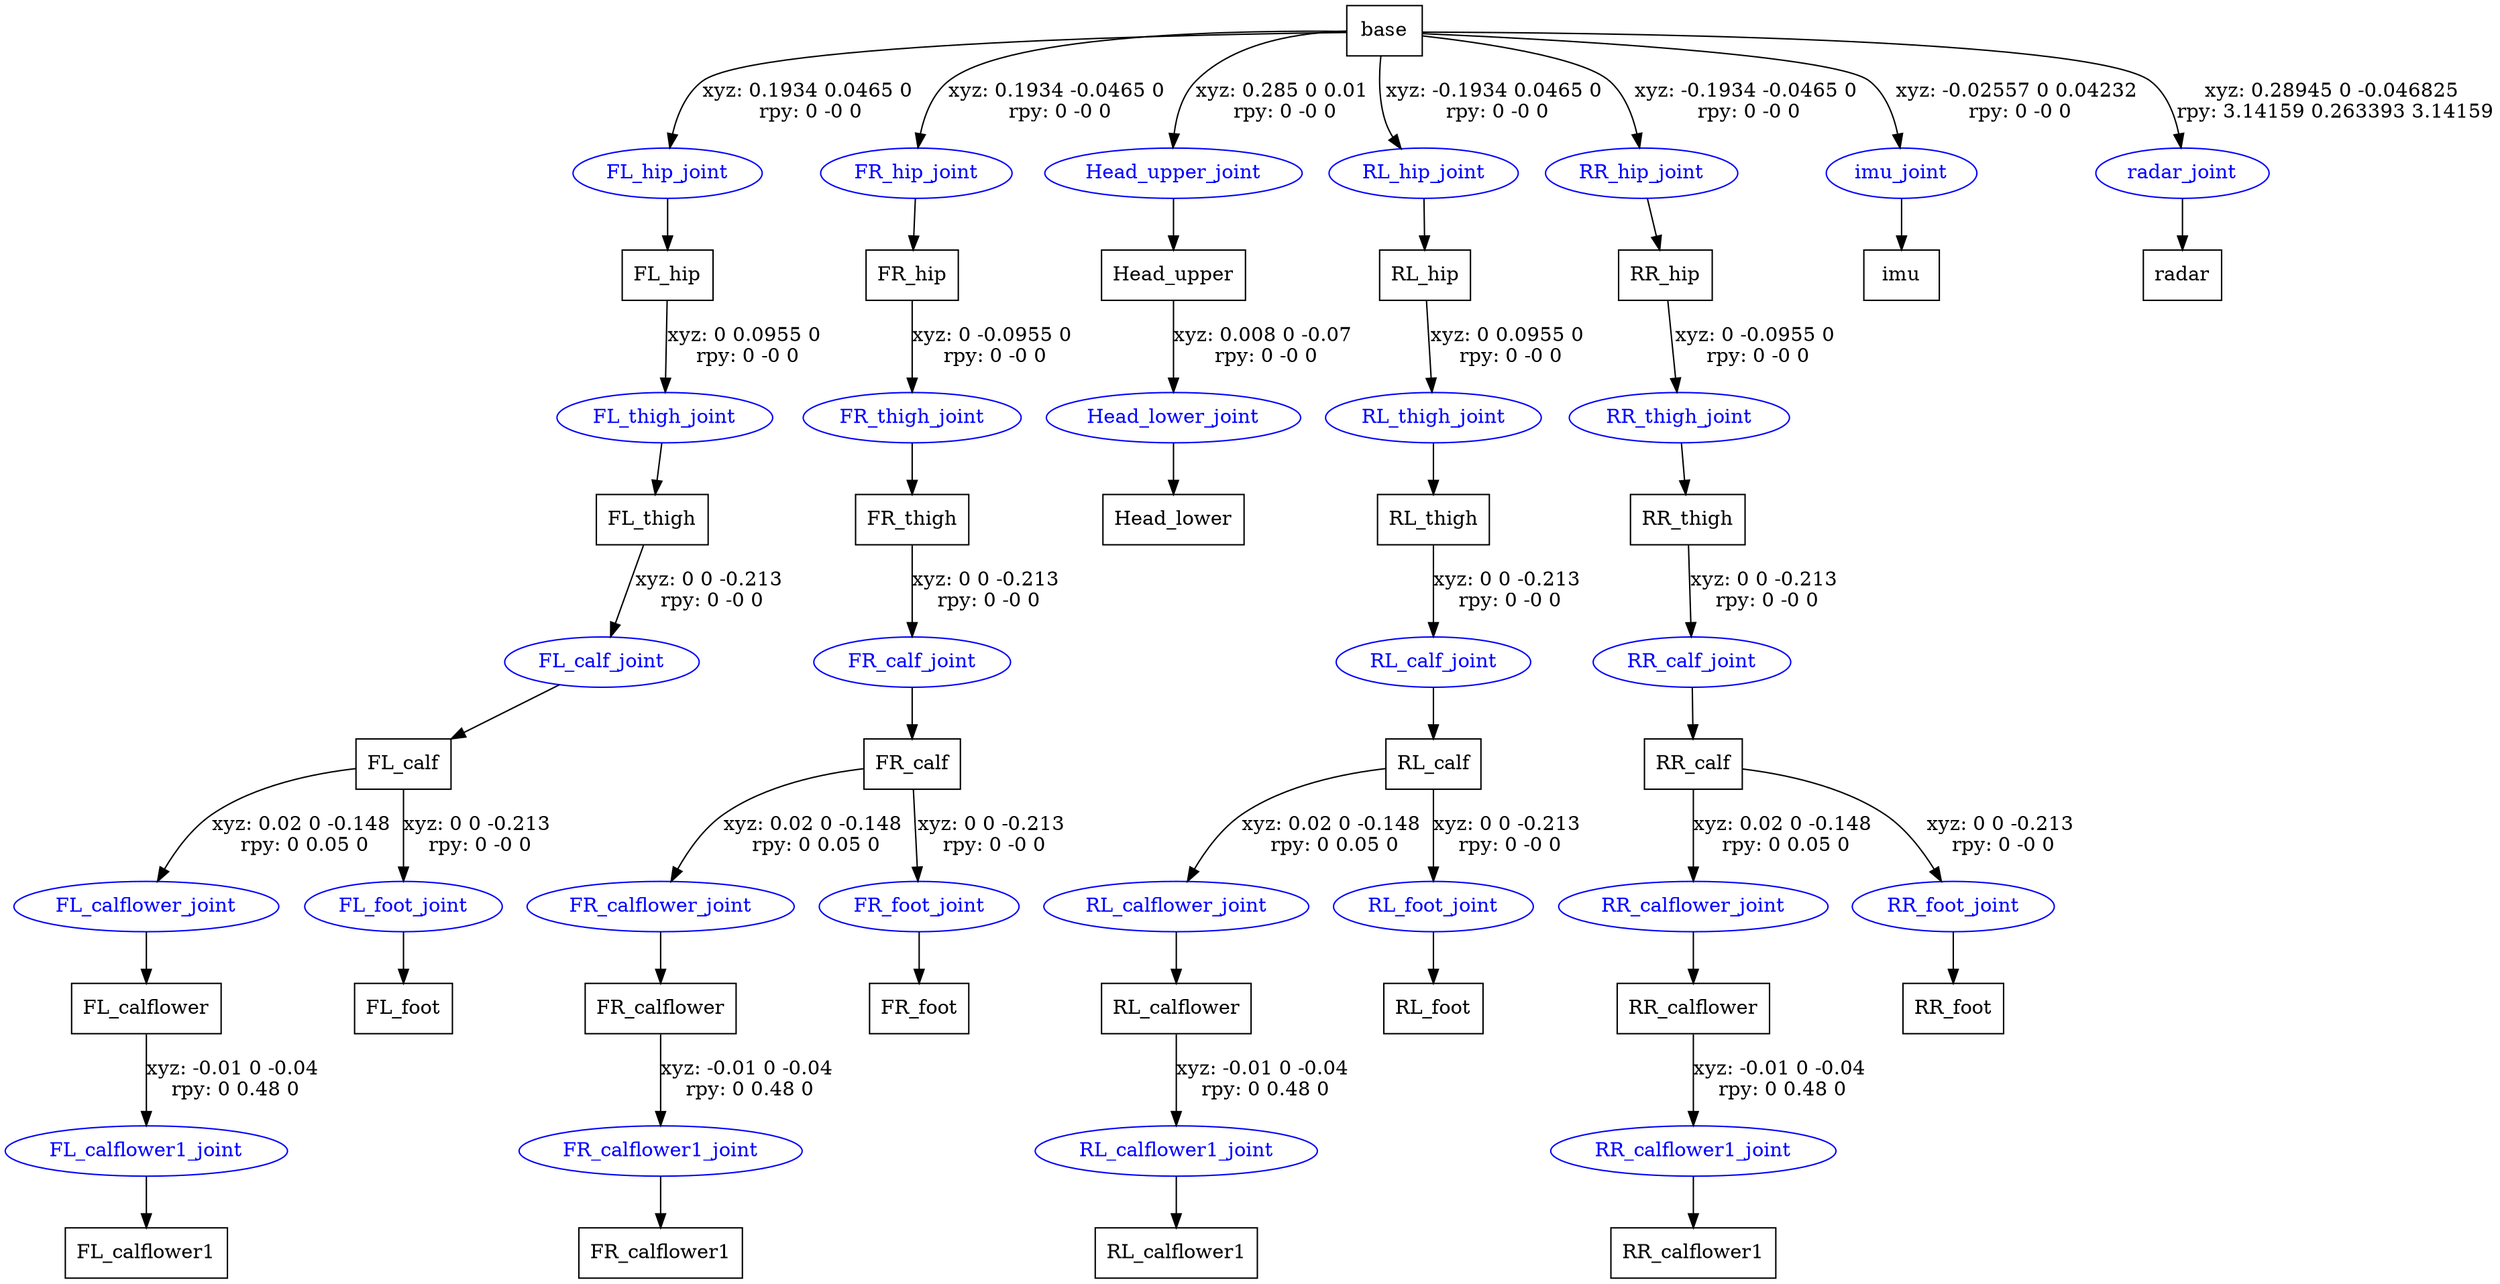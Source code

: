 digraph G {
node [shape=box];
"base" [label="base"];
"FL_hip" [label="FL_hip"];
"FL_thigh" [label="FL_thigh"];
"FL_calf" [label="FL_calf"];
"FL_calflower" [label="FL_calflower"];
"FL_calflower1" [label="FL_calflower1"];
"FL_foot" [label="FL_foot"];
"FR_hip" [label="FR_hip"];
"FR_thigh" [label="FR_thigh"];
"FR_calf" [label="FR_calf"];
"FR_calflower" [label="FR_calflower"];
"FR_calflower1" [label="FR_calflower1"];
"FR_foot" [label="FR_foot"];
"Head_upper" [label="Head_upper"];
"Head_lower" [label="Head_lower"];
"RL_hip" [label="RL_hip"];
"RL_thigh" [label="RL_thigh"];
"RL_calf" [label="RL_calf"];
"RL_calflower" [label="RL_calflower"];
"RL_calflower1" [label="RL_calflower1"];
"RL_foot" [label="RL_foot"];
"RR_hip" [label="RR_hip"];
"RR_thigh" [label="RR_thigh"];
"RR_calf" [label="RR_calf"];
"RR_calflower" [label="RR_calflower"];
"RR_calflower1" [label="RR_calflower1"];
"RR_foot" [label="RR_foot"];
"imu" [label="imu"];
"radar" [label="radar"];
node [shape=ellipse, color=blue, fontcolor=blue];
"base" -> "FL_hip_joint" [label="xyz: 0.1934 0.0465 0 \nrpy: 0 -0 0"]
"FL_hip_joint" -> "FL_hip"
"FL_hip" -> "FL_thigh_joint" [label="xyz: 0 0.0955 0 \nrpy: 0 -0 0"]
"FL_thigh_joint" -> "FL_thigh"
"FL_thigh" -> "FL_calf_joint" [label="xyz: 0 0 -0.213 \nrpy: 0 -0 0"]
"FL_calf_joint" -> "FL_calf"
"FL_calf" -> "FL_calflower_joint" [label="xyz: 0.02 0 -0.148 \nrpy: 0 0.05 0"]
"FL_calflower_joint" -> "FL_calflower"
"FL_calflower" -> "FL_calflower1_joint" [label="xyz: -0.01 0 -0.04 \nrpy: 0 0.48 0"]
"FL_calflower1_joint" -> "FL_calflower1"
"FL_calf" -> "FL_foot_joint" [label="xyz: 0 0 -0.213 \nrpy: 0 -0 0"]
"FL_foot_joint" -> "FL_foot"
"base" -> "FR_hip_joint" [label="xyz: 0.1934 -0.0465 0 \nrpy: 0 -0 0"]
"FR_hip_joint" -> "FR_hip"
"FR_hip" -> "FR_thigh_joint" [label="xyz: 0 -0.0955 0 \nrpy: 0 -0 0"]
"FR_thigh_joint" -> "FR_thigh"
"FR_thigh" -> "FR_calf_joint" [label="xyz: 0 0 -0.213 \nrpy: 0 -0 0"]
"FR_calf_joint" -> "FR_calf"
"FR_calf" -> "FR_calflower_joint" [label="xyz: 0.02 0 -0.148 \nrpy: 0 0.05 0"]
"FR_calflower_joint" -> "FR_calflower"
"FR_calflower" -> "FR_calflower1_joint" [label="xyz: -0.01 0 -0.04 \nrpy: 0 0.48 0"]
"FR_calflower1_joint" -> "FR_calflower1"
"FR_calf" -> "FR_foot_joint" [label="xyz: 0 0 -0.213 \nrpy: 0 -0 0"]
"FR_foot_joint" -> "FR_foot"
"base" -> "Head_upper_joint" [label="xyz: 0.285 0 0.01 \nrpy: 0 -0 0"]
"Head_upper_joint" -> "Head_upper"
"Head_upper" -> "Head_lower_joint" [label="xyz: 0.008 0 -0.07 \nrpy: 0 -0 0"]
"Head_lower_joint" -> "Head_lower"
"base" -> "RL_hip_joint" [label="xyz: -0.1934 0.0465 0 \nrpy: 0 -0 0"]
"RL_hip_joint" -> "RL_hip"
"RL_hip" -> "RL_thigh_joint" [label="xyz: 0 0.0955 0 \nrpy: 0 -0 0"]
"RL_thigh_joint" -> "RL_thigh"
"RL_thigh" -> "RL_calf_joint" [label="xyz: 0 0 -0.213 \nrpy: 0 -0 0"]
"RL_calf_joint" -> "RL_calf"
"RL_calf" -> "RL_calflower_joint" [label="xyz: 0.02 0 -0.148 \nrpy: 0 0.05 0"]
"RL_calflower_joint" -> "RL_calflower"
"RL_calflower" -> "RL_calflower1_joint" [label="xyz: -0.01 0 -0.04 \nrpy: 0 0.48 0"]
"RL_calflower1_joint" -> "RL_calflower1"
"RL_calf" -> "RL_foot_joint" [label="xyz: 0 0 -0.213 \nrpy: 0 -0 0"]
"RL_foot_joint" -> "RL_foot"
"base" -> "RR_hip_joint" [label="xyz: -0.1934 -0.0465 0 \nrpy: 0 -0 0"]
"RR_hip_joint" -> "RR_hip"
"RR_hip" -> "RR_thigh_joint" [label="xyz: 0 -0.0955 0 \nrpy: 0 -0 0"]
"RR_thigh_joint" -> "RR_thigh"
"RR_thigh" -> "RR_calf_joint" [label="xyz: 0 0 -0.213 \nrpy: 0 -0 0"]
"RR_calf_joint" -> "RR_calf"
"RR_calf" -> "RR_calflower_joint" [label="xyz: 0.02 0 -0.148 \nrpy: 0 0.05 0"]
"RR_calflower_joint" -> "RR_calflower"
"RR_calflower" -> "RR_calflower1_joint" [label="xyz: -0.01 0 -0.04 \nrpy: 0 0.48 0"]
"RR_calflower1_joint" -> "RR_calflower1"
"RR_calf" -> "RR_foot_joint" [label="xyz: 0 0 -0.213 \nrpy: 0 -0 0"]
"RR_foot_joint" -> "RR_foot"
"base" -> "imu_joint" [label="xyz: -0.02557 0 0.04232 \nrpy: 0 -0 0"]
"imu_joint" -> "imu"
"base" -> "radar_joint" [label="xyz: 0.28945 0 -0.046825 \nrpy: 3.14159 0.263393 3.14159"]
"radar_joint" -> "radar"
}
